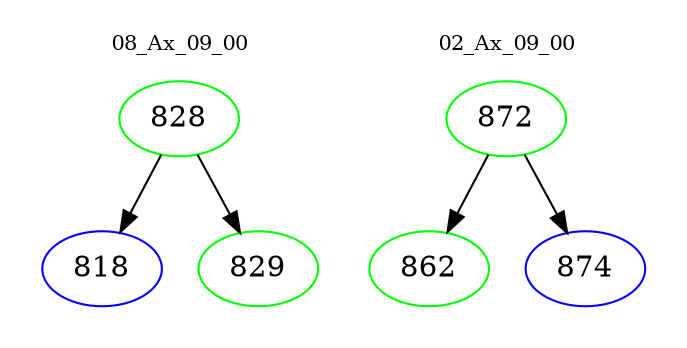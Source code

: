 digraph{
subgraph cluster_0 {
color = white
label = "08_Ax_09_00";
fontsize=10;
T0_828 [label="828", color="green"]
T0_828 -> T0_818 [color="black"]
T0_818 [label="818", color="blue"]
T0_828 -> T0_829 [color="black"]
T0_829 [label="829", color="green"]
}
subgraph cluster_1 {
color = white
label = "02_Ax_09_00";
fontsize=10;
T1_872 [label="872", color="green"]
T1_872 -> T1_862 [color="black"]
T1_862 [label="862", color="green"]
T1_872 -> T1_874 [color="black"]
T1_874 [label="874", color="blue"]
}
}
